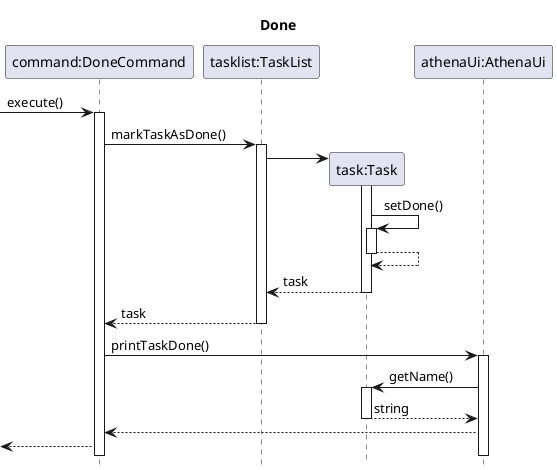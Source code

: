 @startuml
hide footbox
title Done

participant "command:DoneCommand" as DoneCommand
participant "tasklist:TaskList" as TaskList
participant "task:Task" as Task
participant "athenaUi:AthenaUi" as AthenaUI

->DoneCommand: execute()
activate DoneCommand
DoneCommand->TaskList: markTaskAsDone()
activate TaskList

TaskList->Task**
activate Task
Task->Task++:setDone()
Task-->Task--:
return task
return task
DoneCommand->AthenaUI: printTaskDone()
activate AthenaUI
AthenaUI->Task++: getName()
return string
AthenaUI-->DoneCommand:
<--DoneCommand

@enduml